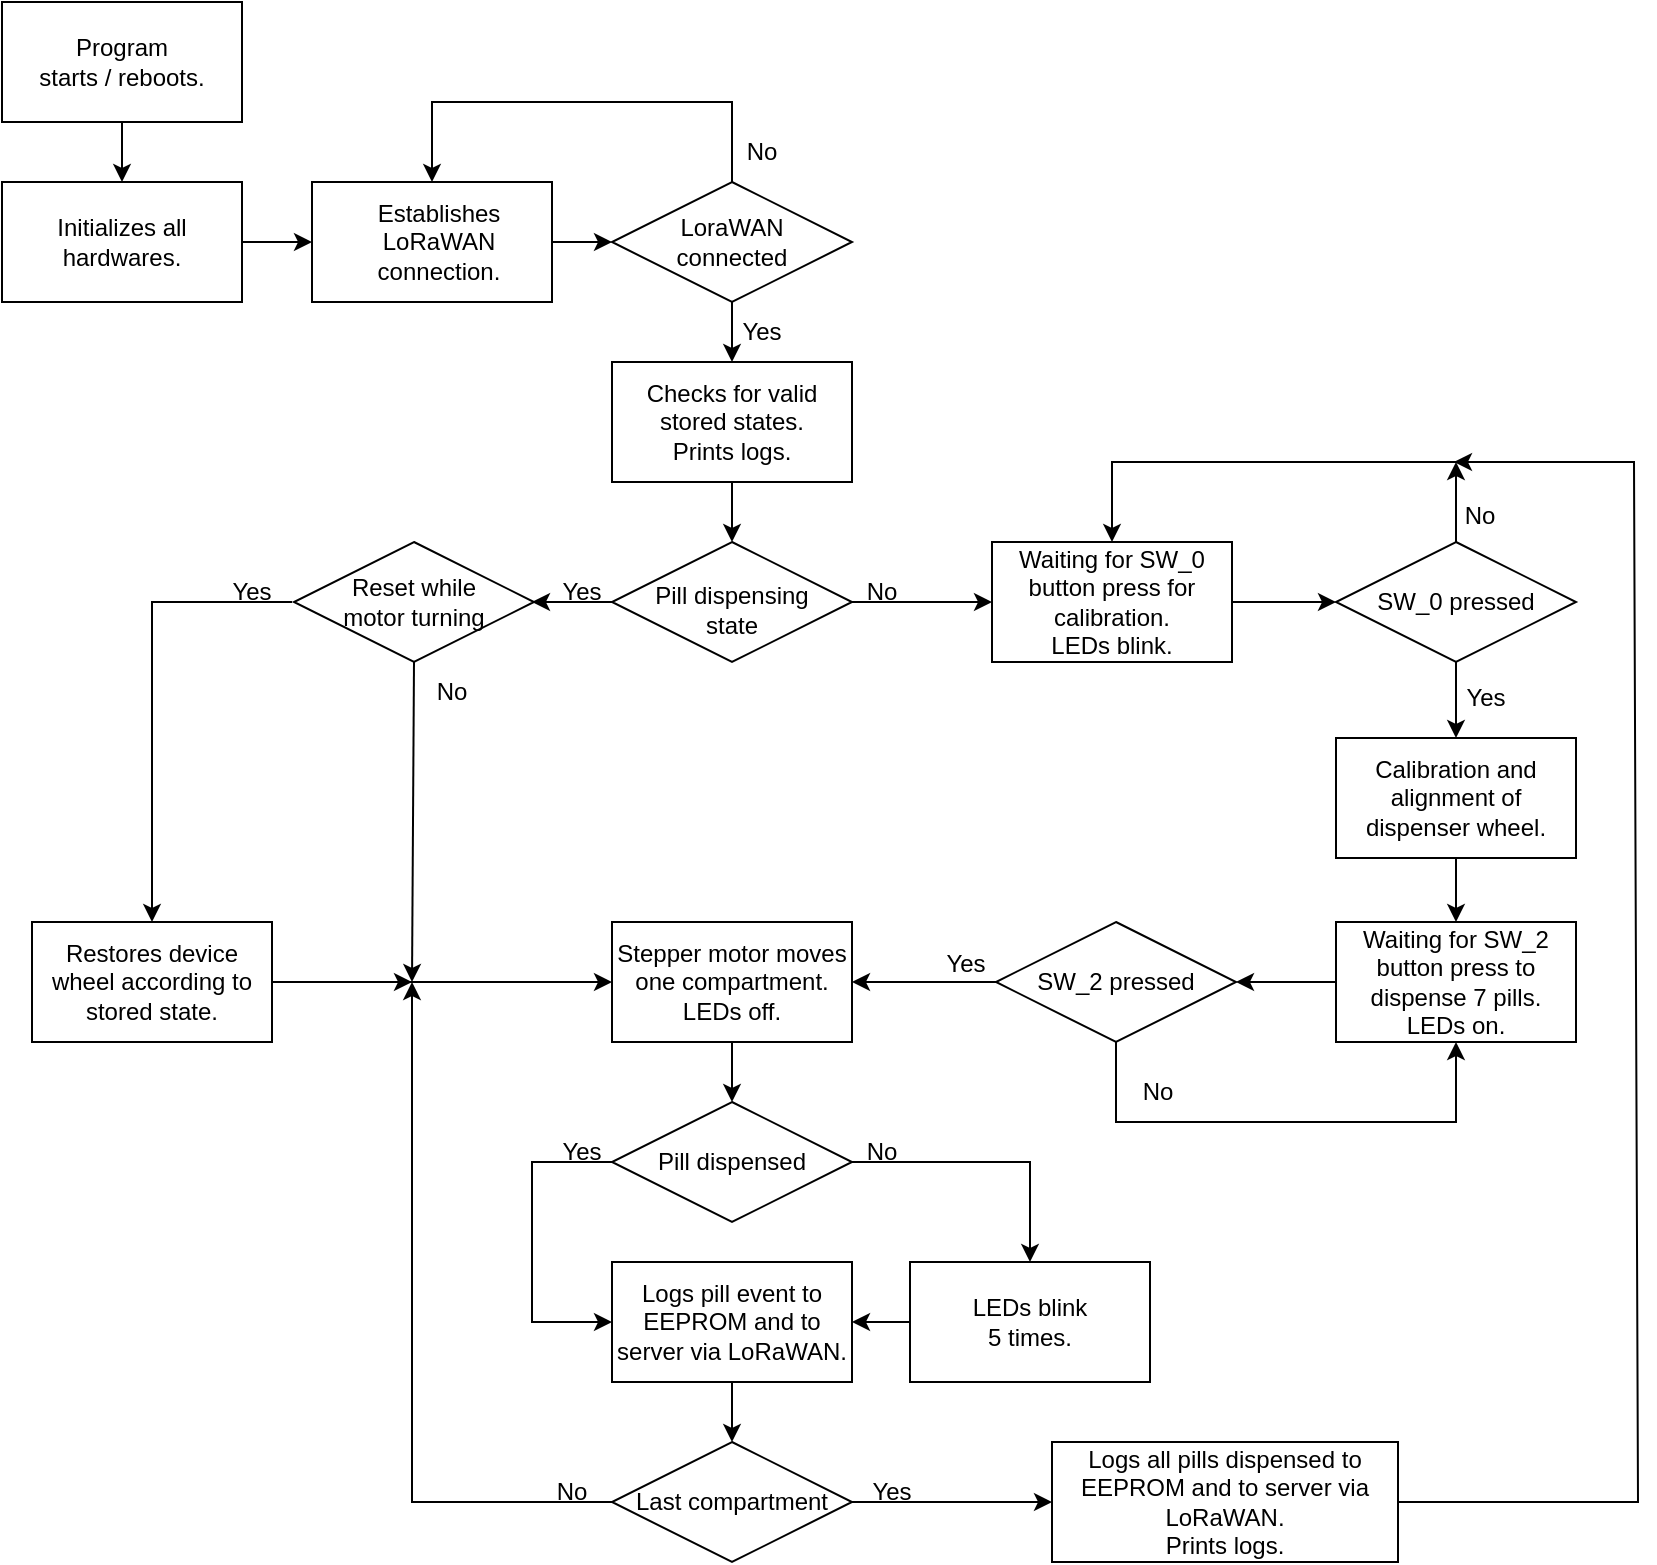 <mxfile version="22.1.16" type="device">
  <diagram name="Page-1" id="INCtVv2lUntFXJojfm_4">
    <mxGraphModel dx="634" dy="866" grid="0" gridSize="10" guides="1" tooltips="1" connect="1" arrows="1" fold="1" page="0" pageScale="1" pageWidth="827" pageHeight="1169" math="0" shadow="0">
      <root>
        <mxCell id="0" />
        <mxCell id="1" parent="0" />
        <mxCell id="xFgRvQn-MV0DcZFKChey-1" value="" style="rounded=0;whiteSpace=wrap;html=1;" parent="1" vertex="1">
          <mxGeometry x="975" y="160" width="120" height="60" as="geometry" />
        </mxCell>
        <mxCell id="xFgRvQn-MV0DcZFKChey-2" value="" style="rounded=0;whiteSpace=wrap;html=1;" parent="1" vertex="1">
          <mxGeometry x="975" y="250" width="120" height="60" as="geometry" />
        </mxCell>
        <mxCell id="xFgRvQn-MV0DcZFKChey-3" value="" style="rounded=0;whiteSpace=wrap;html=1;" parent="1" vertex="1">
          <mxGeometry x="1130" y="250" width="120" height="60" as="geometry" />
        </mxCell>
        <mxCell id="xFgRvQn-MV0DcZFKChey-4" value="" style="rhombus;whiteSpace=wrap;html=1;" parent="1" vertex="1">
          <mxGeometry x="1280" y="430" width="120" height="60" as="geometry" />
        </mxCell>
        <mxCell id="xFgRvQn-MV0DcZFKChey-5" value="Program &lt;br&gt;starts / reboots." style="text;html=1;strokeColor=none;fillColor=none;align=center;verticalAlign=middle;whiteSpace=wrap;rounded=0;" parent="1" vertex="1">
          <mxGeometry x="985" y="175" width="100" height="30" as="geometry" />
        </mxCell>
        <mxCell id="xFgRvQn-MV0DcZFKChey-6" value="Initializes all hardwares." style="text;html=1;strokeColor=none;fillColor=none;align=center;verticalAlign=middle;whiteSpace=wrap;rounded=0;" parent="1" vertex="1">
          <mxGeometry x="990" y="265" width="90" height="30" as="geometry" />
        </mxCell>
        <mxCell id="xFgRvQn-MV0DcZFKChey-7" value="Establishes LoRaWAN connection." style="text;html=1;strokeColor=none;fillColor=none;align=center;verticalAlign=middle;whiteSpace=wrap;rounded=0;" parent="1" vertex="1">
          <mxGeometry x="1146" y="265" width="95" height="30" as="geometry" />
        </mxCell>
        <mxCell id="xFgRvQn-MV0DcZFKChey-8" value="" style="endArrow=classic;html=1;rounded=0;exitX=0.5;exitY=1;exitDx=0;exitDy=0;entryX=0.5;entryY=0;entryDx=0;entryDy=0;" parent="1" source="xFgRvQn-MV0DcZFKChey-1" target="xFgRvQn-MV0DcZFKChey-2" edge="1">
          <mxGeometry width="50" height="50" relative="1" as="geometry">
            <mxPoint x="1390" y="400" as="sourcePoint" />
            <mxPoint x="1440" y="350" as="targetPoint" />
          </mxGeometry>
        </mxCell>
        <mxCell id="xFgRvQn-MV0DcZFKChey-9" value="" style="endArrow=classic;html=1;rounded=0;exitX=1;exitY=0.5;exitDx=0;exitDy=0;entryX=0;entryY=0.5;entryDx=0;entryDy=0;" parent="1" source="xFgRvQn-MV0DcZFKChey-2" target="xFgRvQn-MV0DcZFKChey-3" edge="1">
          <mxGeometry width="50" height="50" relative="1" as="geometry">
            <mxPoint x="1390" y="400" as="sourcePoint" />
            <mxPoint x="1440" y="350" as="targetPoint" />
          </mxGeometry>
        </mxCell>
        <mxCell id="xFgRvQn-MV0DcZFKChey-10" value="" style="rounded=0;whiteSpace=wrap;html=1;" parent="1" vertex="1">
          <mxGeometry x="1280" y="340" width="120" height="60" as="geometry" />
        </mxCell>
        <mxCell id="xFgRvQn-MV0DcZFKChey-11" value="" style="endArrow=classic;html=1;rounded=0;exitX=1;exitY=0.5;exitDx=0;exitDy=0;entryX=0;entryY=0.5;entryDx=0;entryDy=0;" parent="1" source="xFgRvQn-MV0DcZFKChey-3" target="xFgRvQn-MV0DcZFKChey-67" edge="1">
          <mxGeometry width="50" height="50" relative="1" as="geometry">
            <mxPoint x="1390" y="400" as="sourcePoint" />
            <mxPoint x="1440" y="350" as="targetPoint" />
          </mxGeometry>
        </mxCell>
        <mxCell id="xFgRvQn-MV0DcZFKChey-13" value="Checks for valid stored states. Prints logs." style="text;html=1;strokeColor=none;fillColor=none;align=center;verticalAlign=middle;whiteSpace=wrap;rounded=0;" parent="1" vertex="1">
          <mxGeometry x="1290" y="355" width="100" height="30" as="geometry" />
        </mxCell>
        <mxCell id="xFgRvQn-MV0DcZFKChey-14" value="Pill dispensing &lt;br&gt;state" style="text;html=1;strokeColor=none;fillColor=none;align=center;verticalAlign=middle;whiteSpace=wrap;rounded=0;spacingRight=0;spacingBottom=-7;" parent="1" vertex="1">
          <mxGeometry x="1270" y="445" width="140" height="30" as="geometry" />
        </mxCell>
        <mxCell id="xFgRvQn-MV0DcZFKChey-15" value="" style="endArrow=classic;html=1;rounded=0;exitX=0.5;exitY=1;exitDx=0;exitDy=0;entryX=0.5;entryY=0;entryDx=0;entryDy=0;" parent="1" source="xFgRvQn-MV0DcZFKChey-10" target="xFgRvQn-MV0DcZFKChey-4" edge="1">
          <mxGeometry width="50" height="50" relative="1" as="geometry">
            <mxPoint x="1360" y="400" as="sourcePoint" />
            <mxPoint x="1410" y="350" as="targetPoint" />
          </mxGeometry>
        </mxCell>
        <mxCell id="xFgRvQn-MV0DcZFKChey-16" value="" style="endArrow=classic;html=1;rounded=0;" parent="1" edge="1">
          <mxGeometry width="50" height="50" relative="1" as="geometry">
            <mxPoint x="1280" y="460" as="sourcePoint" />
            <mxPoint x="1240" y="460" as="targetPoint" />
          </mxGeometry>
        </mxCell>
        <mxCell id="xFgRvQn-MV0DcZFKChey-17" value="Restores device wheel according to stored state." style="rounded=0;whiteSpace=wrap;html=1;" parent="1" vertex="1">
          <mxGeometry x="990" y="620" width="120" height="60" as="geometry" />
        </mxCell>
        <mxCell id="xFgRvQn-MV0DcZFKChey-19" value="Reset while &lt;br&gt;motor turning" style="rhombus;whiteSpace=wrap;html=1;" parent="1" vertex="1">
          <mxGeometry x="1121" y="430" width="120" height="60" as="geometry" />
        </mxCell>
        <mxCell id="xFgRvQn-MV0DcZFKChey-20" value="" style="endArrow=classic;html=1;rounded=0;exitX=0.5;exitY=1;exitDx=0;exitDy=0;" parent="1" source="xFgRvQn-MV0DcZFKChey-19" edge="1">
          <mxGeometry width="50" height="50" relative="1" as="geometry">
            <mxPoint x="1370" y="400" as="sourcePoint" />
            <mxPoint x="1180" y="650" as="targetPoint" />
            <Array as="points">
              <mxPoint x="1180" y="650" />
            </Array>
          </mxGeometry>
        </mxCell>
        <mxCell id="xFgRvQn-MV0DcZFKChey-21" value="" style="endArrow=classic;html=1;rounded=0;entryX=0.5;entryY=0;entryDx=0;entryDy=0;" parent="1" target="xFgRvQn-MV0DcZFKChey-17" edge="1">
          <mxGeometry width="50" height="50" relative="1" as="geometry">
            <mxPoint x="1120" y="460" as="sourcePoint" />
            <mxPoint x="1150" y="350" as="targetPoint" />
            <Array as="points">
              <mxPoint x="1050" y="460" />
            </Array>
          </mxGeometry>
        </mxCell>
        <mxCell id="xFgRvQn-MV0DcZFKChey-22" value="" style="endArrow=classic;html=1;rounded=0;exitX=1;exitY=0.5;exitDx=0;exitDy=0;" parent="1" source="xFgRvQn-MV0DcZFKChey-17" edge="1">
          <mxGeometry width="50" height="50" relative="1" as="geometry">
            <mxPoint x="1100" y="440" as="sourcePoint" />
            <mxPoint x="1180" y="650" as="targetPoint" />
          </mxGeometry>
        </mxCell>
        <mxCell id="xFgRvQn-MV0DcZFKChey-23" value="No" style="text;html=1;strokeColor=none;fillColor=none;align=center;verticalAlign=middle;whiteSpace=wrap;rounded=0;" parent="1" vertex="1">
          <mxGeometry x="1170" y="490" width="60" height="30" as="geometry" />
        </mxCell>
        <mxCell id="xFgRvQn-MV0DcZFKChey-24" value="No" style="text;html=1;strokeColor=none;fillColor=none;align=center;verticalAlign=middle;whiteSpace=wrap;rounded=0;" parent="1" vertex="1">
          <mxGeometry x="1385" y="440" width="60" height="30" as="geometry" />
        </mxCell>
        <mxCell id="xFgRvQn-MV0DcZFKChey-25" value="Yes" style="text;html=1;strokeColor=none;fillColor=none;align=center;verticalAlign=middle;whiteSpace=wrap;rounded=0;" parent="1" vertex="1">
          <mxGeometry x="1235" y="440" width="60" height="30" as="geometry" />
        </mxCell>
        <mxCell id="xFgRvQn-MV0DcZFKChey-26" value="Yes" style="text;html=1;strokeColor=none;fillColor=none;align=center;verticalAlign=middle;whiteSpace=wrap;rounded=0;" parent="1" vertex="1">
          <mxGeometry x="1070" y="440" width="60" height="30" as="geometry" />
        </mxCell>
        <mxCell id="xFgRvQn-MV0DcZFKChey-28" value="Waiting for SW_0 button press for calibration. &lt;br&gt;LEDs blink." style="rounded=0;whiteSpace=wrap;html=1;" parent="1" vertex="1">
          <mxGeometry x="1470" y="430" width="120" height="60" as="geometry" />
        </mxCell>
        <mxCell id="xFgRvQn-MV0DcZFKChey-29" value="" style="endArrow=classic;html=1;rounded=0;exitX=0.25;exitY=0.667;exitDx=0;exitDy=0;exitPerimeter=0;entryX=0;entryY=0.5;entryDx=0;entryDy=0;" parent="1" source="xFgRvQn-MV0DcZFKChey-24" target="xFgRvQn-MV0DcZFKChey-28" edge="1">
          <mxGeometry width="50" height="50" relative="1" as="geometry">
            <mxPoint x="1460" y="600" as="sourcePoint" />
            <mxPoint x="1510" y="550" as="targetPoint" />
          </mxGeometry>
        </mxCell>
        <mxCell id="xFgRvQn-MV0DcZFKChey-31" value="SW_0 pressed" style="rhombus;whiteSpace=wrap;html=1;" parent="1" vertex="1">
          <mxGeometry x="1642" y="430" width="120" height="60" as="geometry" />
        </mxCell>
        <mxCell id="xFgRvQn-MV0DcZFKChey-32" value="" style="endArrow=classic;html=1;rounded=0;exitX=1;exitY=0.5;exitDx=0;exitDy=0;entryX=0;entryY=0.5;entryDx=0;entryDy=0;" parent="1" source="xFgRvQn-MV0DcZFKChey-28" target="xFgRvQn-MV0DcZFKChey-31" edge="1">
          <mxGeometry width="50" height="50" relative="1" as="geometry">
            <mxPoint x="1620" y="600" as="sourcePoint" />
            <mxPoint x="1670" y="550" as="targetPoint" />
            <Array as="points">
              <mxPoint x="1640" y="460" />
            </Array>
          </mxGeometry>
        </mxCell>
        <mxCell id="xFgRvQn-MV0DcZFKChey-33" value="" style="endArrow=classic;html=1;rounded=0;entryX=0.5;entryY=0;entryDx=0;entryDy=0;exitX=0.5;exitY=1;exitDx=0;exitDy=0;" parent="1" source="xFgRvQn-MV0DcZFKChey-31" target="xFgRvQn-MV0DcZFKChey-37" edge="1">
          <mxGeometry width="50" height="50" relative="1" as="geometry">
            <mxPoint x="1690" y="490" as="sourcePoint" />
            <mxPoint x="1690" y="540" as="targetPoint" />
          </mxGeometry>
        </mxCell>
        <mxCell id="xFgRvQn-MV0DcZFKChey-34" value="" style="endArrow=classic;html=1;rounded=0;entryX=0.5;entryY=0;entryDx=0;entryDy=0;" parent="1" target="xFgRvQn-MV0DcZFKChey-28" edge="1">
          <mxGeometry width="50" height="50" relative="1" as="geometry">
            <mxPoint x="1702" y="390" as="sourcePoint" />
            <mxPoint x="1740" y="380" as="targetPoint" />
            <Array as="points">
              <mxPoint x="1702" y="390" />
              <mxPoint x="1530" y="390" />
            </Array>
          </mxGeometry>
        </mxCell>
        <mxCell id="xFgRvQn-MV0DcZFKChey-35" value="No" style="text;html=1;strokeColor=none;fillColor=none;align=center;verticalAlign=middle;whiteSpace=wrap;rounded=0;" parent="1" vertex="1">
          <mxGeometry x="1684" y="402" width="60" height="30" as="geometry" />
        </mxCell>
        <mxCell id="xFgRvQn-MV0DcZFKChey-36" value="Yes" style="text;html=1;strokeColor=none;fillColor=none;align=center;verticalAlign=middle;whiteSpace=wrap;rounded=0;" parent="1" vertex="1">
          <mxGeometry x="1687" y="493" width="60" height="30" as="geometry" />
        </mxCell>
        <mxCell id="xFgRvQn-MV0DcZFKChey-37" value="Calibration and alignment of dispenser wheel." style="rounded=0;whiteSpace=wrap;html=1;" parent="1" vertex="1">
          <mxGeometry x="1642" y="528" width="120" height="60" as="geometry" />
        </mxCell>
        <mxCell id="xFgRvQn-MV0DcZFKChey-39" value="SW_2 pressed" style="rhombus;whiteSpace=wrap;html=1;" parent="1" vertex="1">
          <mxGeometry x="1472" y="620" width="120" height="60" as="geometry" />
        </mxCell>
        <mxCell id="xFgRvQn-MV0DcZFKChey-40" value="Waiting for SW_2 button press to dispense 7 pills. &lt;br&gt;LEDs on." style="rounded=0;whiteSpace=wrap;html=1;" parent="1" vertex="1">
          <mxGeometry x="1642" y="620" width="120" height="60" as="geometry" />
        </mxCell>
        <mxCell id="xFgRvQn-MV0DcZFKChey-41" value="" style="endArrow=classic;html=1;rounded=0;exitX=0.5;exitY=1;exitDx=0;exitDy=0;entryX=0.5;entryY=0;entryDx=0;entryDy=0;" parent="1" source="xFgRvQn-MV0DcZFKChey-37" target="xFgRvQn-MV0DcZFKChey-40" edge="1">
          <mxGeometry width="50" height="50" relative="1" as="geometry">
            <mxPoint x="1750" y="600" as="sourcePoint" />
            <mxPoint x="1660" y="630" as="targetPoint" />
          </mxGeometry>
        </mxCell>
        <mxCell id="xFgRvQn-MV0DcZFKChey-42" value="" style="endArrow=classic;html=1;rounded=0;exitX=0;exitY=0.5;exitDx=0;exitDy=0;entryX=1;entryY=0.5;entryDx=0;entryDy=0;" parent="1" source="xFgRvQn-MV0DcZFKChey-40" target="xFgRvQn-MV0DcZFKChey-39" edge="1">
          <mxGeometry width="50" height="50" relative="1" as="geometry">
            <mxPoint x="1610" y="680" as="sourcePoint" />
            <mxPoint x="1660" y="630" as="targetPoint" />
          </mxGeometry>
        </mxCell>
        <mxCell id="xFgRvQn-MV0DcZFKChey-43" value="" style="endArrow=classic;html=1;rounded=0;exitX=0.5;exitY=1;exitDx=0;exitDy=0;entryX=0.5;entryY=1;entryDx=0;entryDy=0;" parent="1" source="xFgRvQn-MV0DcZFKChey-39" target="xFgRvQn-MV0DcZFKChey-40" edge="1">
          <mxGeometry width="50" height="50" relative="1" as="geometry">
            <mxPoint x="1560" y="690" as="sourcePoint" />
            <mxPoint x="1720" y="680" as="targetPoint" />
            <Array as="points">
              <mxPoint x="1532" y="720" />
              <mxPoint x="1702" y="720" />
            </Array>
          </mxGeometry>
        </mxCell>
        <mxCell id="xFgRvQn-MV0DcZFKChey-44" value="" style="endArrow=classic;html=1;rounded=0;entryX=1;entryY=0.5;entryDx=0;entryDy=0;exitX=0;exitY=0.5;exitDx=0;exitDy=0;" parent="1" source="xFgRvQn-MV0DcZFKChey-39" target="xFgRvQn-MV0DcZFKChey-48" edge="1">
          <mxGeometry width="50" height="50" relative="1" as="geometry">
            <mxPoint x="1690" y="790" as="sourcePoint" />
            <mxPoint x="1390" y="790" as="targetPoint" />
          </mxGeometry>
        </mxCell>
        <mxCell id="xFgRvQn-MV0DcZFKChey-45" value="Yes" style="text;html=1;strokeColor=none;fillColor=none;align=center;verticalAlign=middle;whiteSpace=wrap;rounded=0;" parent="1" vertex="1">
          <mxGeometry x="1427" y="626" width="60" height="30" as="geometry" />
        </mxCell>
        <mxCell id="xFgRvQn-MV0DcZFKChey-46" value="No" style="text;html=1;strokeColor=none;fillColor=none;align=center;verticalAlign=middle;whiteSpace=wrap;rounded=0;" parent="1" vertex="1">
          <mxGeometry x="1523" y="690" width="60" height="30" as="geometry" />
        </mxCell>
        <mxCell id="xFgRvQn-MV0DcZFKChey-47" value="Pill dispensed" style="rhombus;whiteSpace=wrap;html=1;" parent="1" vertex="1">
          <mxGeometry x="1280" y="710" width="120" height="60" as="geometry" />
        </mxCell>
        <mxCell id="xFgRvQn-MV0DcZFKChey-48" value="Stepper motor moves one compartment. LEDs off." style="rounded=0;whiteSpace=wrap;html=1;" parent="1" vertex="1">
          <mxGeometry x="1280" y="620" width="120" height="60" as="geometry" />
        </mxCell>
        <mxCell id="xFgRvQn-MV0DcZFKChey-50" value="Logs pill event to EEPROM and to server via LoRaWAN." style="rounded=0;whiteSpace=wrap;html=1;" parent="1" vertex="1">
          <mxGeometry x="1280" y="790" width="120" height="60" as="geometry" />
        </mxCell>
        <mxCell id="xFgRvQn-MV0DcZFKChey-52" value="Last compartment" style="rhombus;whiteSpace=wrap;html=1;" parent="1" vertex="1">
          <mxGeometry x="1280" y="880" width="120" height="60" as="geometry" />
        </mxCell>
        <mxCell id="xFgRvQn-MV0DcZFKChey-53" value="" style="endArrow=classic;html=1;rounded=0;entryX=0.5;entryY=0;entryDx=0;entryDy=0;" parent="1" target="xFgRvQn-MV0DcZFKChey-47" edge="1">
          <mxGeometry width="50" height="50" relative="1" as="geometry">
            <mxPoint x="1340" y="680" as="sourcePoint" />
            <mxPoint x="1450" y="600" as="targetPoint" />
          </mxGeometry>
        </mxCell>
        <mxCell id="xFgRvQn-MV0DcZFKChey-54" value="" style="endArrow=classic;html=1;rounded=0;exitX=0;exitY=0.5;exitDx=0;exitDy=0;entryX=0;entryY=0.5;entryDx=0;entryDy=0;" parent="1" source="xFgRvQn-MV0DcZFKChey-47" target="xFgRvQn-MV0DcZFKChey-50" edge="1">
          <mxGeometry width="50" height="50" relative="1" as="geometry">
            <mxPoint x="1400" y="650" as="sourcePoint" />
            <mxPoint x="1450" y="600" as="targetPoint" />
            <Array as="points">
              <mxPoint x="1240" y="740" />
              <mxPoint x="1240" y="820" />
            </Array>
          </mxGeometry>
        </mxCell>
        <mxCell id="xFgRvQn-MV0DcZFKChey-55" value="" style="endArrow=classic;html=1;rounded=0;exitX=0.5;exitY=1;exitDx=0;exitDy=0;entryX=0.5;entryY=0;entryDx=0;entryDy=0;" parent="1" source="xFgRvQn-MV0DcZFKChey-50" target="xFgRvQn-MV0DcZFKChey-52" edge="1">
          <mxGeometry width="50" height="50" relative="1" as="geometry">
            <mxPoint x="1400" y="750" as="sourcePoint" />
            <mxPoint x="1450" y="700" as="targetPoint" />
          </mxGeometry>
        </mxCell>
        <mxCell id="xFgRvQn-MV0DcZFKChey-57" value="" style="endArrow=classic;html=1;rounded=0;exitX=0;exitY=0.5;exitDx=0;exitDy=0;" parent="1" source="xFgRvQn-MV0DcZFKChey-52" edge="1">
          <mxGeometry width="50" height="50" relative="1" as="geometry">
            <mxPoint x="1400" y="750" as="sourcePoint" />
            <mxPoint x="1180" y="650" as="targetPoint" />
            <Array as="points">
              <mxPoint x="1180" y="910" />
            </Array>
          </mxGeometry>
        </mxCell>
        <mxCell id="xFgRvQn-MV0DcZFKChey-58" value="No" style="text;html=1;strokeColor=none;fillColor=none;align=center;verticalAlign=middle;whiteSpace=wrap;rounded=0;" parent="1" vertex="1">
          <mxGeometry x="1230" y="890" width="60" height="30" as="geometry" />
        </mxCell>
        <mxCell id="xFgRvQn-MV0DcZFKChey-59" value="No" style="text;html=1;strokeColor=none;fillColor=none;align=center;verticalAlign=middle;whiteSpace=wrap;rounded=0;" parent="1" vertex="1">
          <mxGeometry x="1385" y="720" width="60" height="30" as="geometry" />
        </mxCell>
        <mxCell id="xFgRvQn-MV0DcZFKChey-60" value="" style="endArrow=classic;html=1;rounded=0;exitX=1;exitY=0.5;exitDx=0;exitDy=0;entryX=0.5;entryY=0;entryDx=0;entryDy=0;" parent="1" source="xFgRvQn-MV0DcZFKChey-47" target="xFgRvQn-MV0DcZFKChey-78" edge="1">
          <mxGeometry width="50" height="50" relative="1" as="geometry">
            <mxPoint x="1400" y="750" as="sourcePoint" />
            <mxPoint x="1400" y="820" as="targetPoint" />
            <Array as="points">
              <mxPoint x="1440" y="740" />
              <mxPoint x="1489" y="740" />
            </Array>
          </mxGeometry>
        </mxCell>
        <mxCell id="xFgRvQn-MV0DcZFKChey-61" value="Yes" style="text;html=1;strokeColor=none;fillColor=none;align=center;verticalAlign=middle;whiteSpace=wrap;rounded=0;" parent="1" vertex="1">
          <mxGeometry x="1235" y="720" width="60" height="30" as="geometry" />
        </mxCell>
        <mxCell id="xFgRvQn-MV0DcZFKChey-62" value="" style="endArrow=classic;html=1;rounded=0;exitX=1;exitY=0.5;exitDx=0;exitDy=0;" parent="1" source="xFgRvQn-MV0DcZFKChey-64" edge="1">
          <mxGeometry width="50" height="50" relative="1" as="geometry">
            <mxPoint x="1620" y="870" as="sourcePoint" />
            <mxPoint x="1701" y="390" as="targetPoint" />
            <Array as="points">
              <mxPoint x="1793" y="910" />
              <mxPoint x="1791" y="390" />
            </Array>
          </mxGeometry>
        </mxCell>
        <mxCell id="xFgRvQn-MV0DcZFKChey-63" value="Yes" style="text;html=1;strokeColor=none;fillColor=none;align=center;verticalAlign=middle;whiteSpace=wrap;rounded=0;" parent="1" vertex="1">
          <mxGeometry x="1390" y="890" width="60" height="30" as="geometry" />
        </mxCell>
        <mxCell id="xFgRvQn-MV0DcZFKChey-64" value="Logs all pills dispensed to EEPROM and to server via LoRaWAN. &lt;br&gt;Prints logs." style="rounded=0;whiteSpace=wrap;html=1;" parent="1" vertex="1">
          <mxGeometry x="1500" y="880" width="173" height="60" as="geometry" />
        </mxCell>
        <mxCell id="xFgRvQn-MV0DcZFKChey-65" value="" style="endArrow=classic;html=1;rounded=0;entryX=0;entryY=0.5;entryDx=0;entryDy=0;exitX=1;exitY=0.5;exitDx=0;exitDy=0;" parent="1" source="xFgRvQn-MV0DcZFKChey-52" target="xFgRvQn-MV0DcZFKChey-64" edge="1">
          <mxGeometry width="50" height="50" relative="1" as="geometry">
            <mxPoint x="1410" y="970" as="sourcePoint" />
            <mxPoint x="1450" y="600" as="targetPoint" />
          </mxGeometry>
        </mxCell>
        <mxCell id="xFgRvQn-MV0DcZFKChey-67" value="LoraWAN&lt;br&gt;connected" style="rhombus;whiteSpace=wrap;html=1;" parent="1" vertex="1">
          <mxGeometry x="1280" y="250" width="120" height="60" as="geometry" />
        </mxCell>
        <mxCell id="xFgRvQn-MV0DcZFKChey-71" value="" style="endArrow=classic;html=1;rounded=0;entryX=0.5;entryY=0;entryDx=0;entryDy=0;" parent="1" target="xFgRvQn-MV0DcZFKChey-10" edge="1">
          <mxGeometry width="50" height="50" relative="1" as="geometry">
            <mxPoint x="1340" y="310" as="sourcePoint" />
            <mxPoint x="1390" y="260" as="targetPoint" />
          </mxGeometry>
        </mxCell>
        <mxCell id="xFgRvQn-MV0DcZFKChey-72" value="" style="endArrow=classic;html=1;rounded=0;entryX=0.5;entryY=0;entryDx=0;entryDy=0;" parent="1" target="xFgRvQn-MV0DcZFKChey-3" edge="1">
          <mxGeometry width="50" height="50" relative="1" as="geometry">
            <mxPoint x="1340" y="250" as="sourcePoint" />
            <mxPoint x="1340" y="170" as="targetPoint" />
            <Array as="points">
              <mxPoint x="1340" y="210" />
              <mxPoint x="1190" y="210" />
            </Array>
          </mxGeometry>
        </mxCell>
        <mxCell id="xFgRvQn-MV0DcZFKChey-73" value="Yes" style="text;html=1;strokeColor=none;fillColor=none;align=center;verticalAlign=middle;whiteSpace=wrap;rounded=0;" parent="1" vertex="1">
          <mxGeometry x="1325" y="310" width="60" height="30" as="geometry" />
        </mxCell>
        <mxCell id="xFgRvQn-MV0DcZFKChey-74" value="No" style="text;html=1;strokeColor=none;fillColor=none;align=center;verticalAlign=middle;whiteSpace=wrap;rounded=0;" parent="1" vertex="1">
          <mxGeometry x="1325" y="220" width="60" height="30" as="geometry" />
        </mxCell>
        <mxCell id="xFgRvQn-MV0DcZFKChey-76" value="" style="endArrow=classic;html=1;rounded=0;entryX=0;entryY=0.5;entryDx=0;entryDy=0;" parent="1" target="xFgRvQn-MV0DcZFKChey-48" edge="1">
          <mxGeometry width="50" height="50" relative="1" as="geometry">
            <mxPoint x="1179" y="650" as="sourcePoint" />
            <mxPoint x="1452" y="561" as="targetPoint" />
          </mxGeometry>
        </mxCell>
        <mxCell id="xFgRvQn-MV0DcZFKChey-77" value="" style="endArrow=classic;html=1;rounded=0;exitX=0.5;exitY=0;exitDx=0;exitDy=0;" parent="1" source="xFgRvQn-MV0DcZFKChey-31" edge="1">
          <mxGeometry width="50" height="50" relative="1" as="geometry">
            <mxPoint x="1702" y="427" as="sourcePoint" />
            <mxPoint x="1702" y="390" as="targetPoint" />
          </mxGeometry>
        </mxCell>
        <mxCell id="xFgRvQn-MV0DcZFKChey-78" value="LEDs blink&lt;br&gt;5 times." style="rounded=0;whiteSpace=wrap;html=1;" parent="1" vertex="1">
          <mxGeometry x="1429" y="790" width="120" height="60" as="geometry" />
        </mxCell>
        <mxCell id="xFgRvQn-MV0DcZFKChey-80" value="" style="endArrow=classic;html=1;rounded=0;exitX=0;exitY=0.5;exitDx=0;exitDy=0;entryX=1;entryY=0.5;entryDx=0;entryDy=0;" parent="1" source="xFgRvQn-MV0DcZFKChey-78" target="xFgRvQn-MV0DcZFKChey-50" edge="1">
          <mxGeometry width="50" height="50" relative="1" as="geometry">
            <mxPoint x="1402" y="586" as="sourcePoint" />
            <mxPoint x="1452" y="536" as="targetPoint" />
          </mxGeometry>
        </mxCell>
      </root>
    </mxGraphModel>
  </diagram>
</mxfile>
